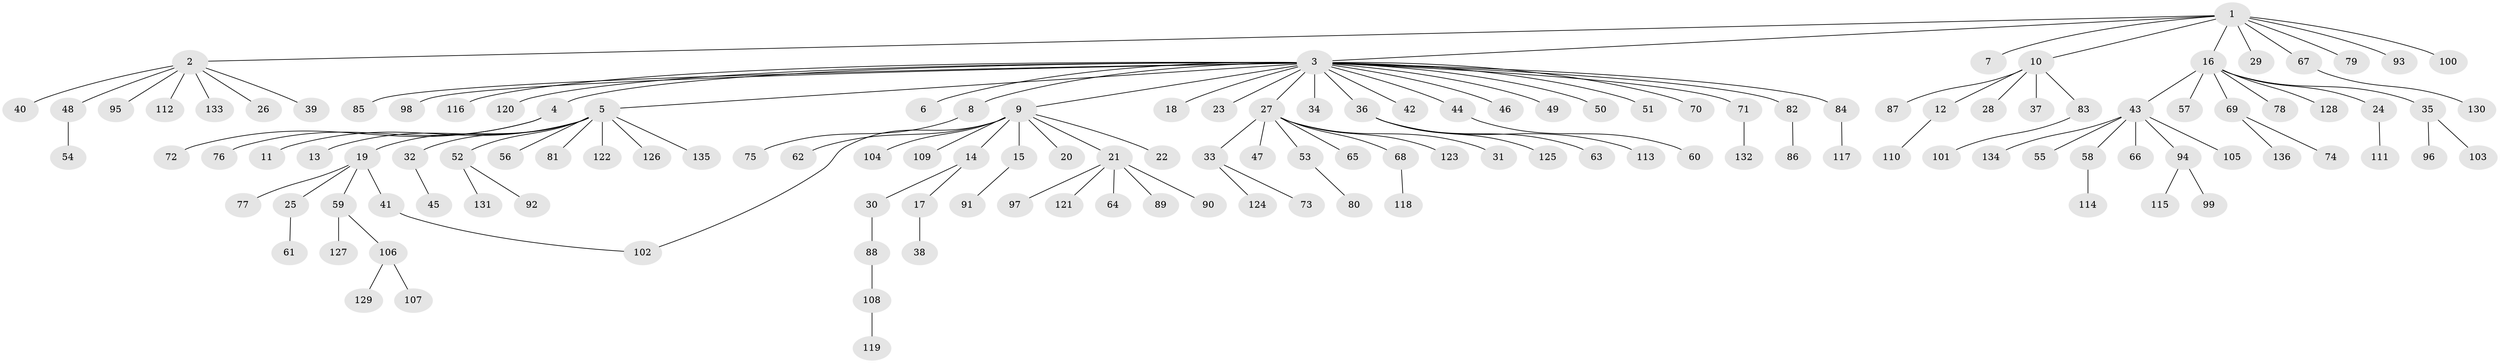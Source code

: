// coarse degree distribution, {9: 0.018518518518518517, 8: 0.027777777777777776, 24: 0.009259259259259259, 3: 0.027777777777777776, 12: 0.009259259259259259, 1: 0.7407407407407407, 6: 0.018518518518518517, 2: 0.12962962962962962, 4: 0.009259259259259259, 5: 0.009259259259259259}
// Generated by graph-tools (version 1.1) at 2025/51/02/27/25 19:51:56]
// undirected, 136 vertices, 136 edges
graph export_dot {
graph [start="1"]
  node [color=gray90,style=filled];
  1;
  2;
  3;
  4;
  5;
  6;
  7;
  8;
  9;
  10;
  11;
  12;
  13;
  14;
  15;
  16;
  17;
  18;
  19;
  20;
  21;
  22;
  23;
  24;
  25;
  26;
  27;
  28;
  29;
  30;
  31;
  32;
  33;
  34;
  35;
  36;
  37;
  38;
  39;
  40;
  41;
  42;
  43;
  44;
  45;
  46;
  47;
  48;
  49;
  50;
  51;
  52;
  53;
  54;
  55;
  56;
  57;
  58;
  59;
  60;
  61;
  62;
  63;
  64;
  65;
  66;
  67;
  68;
  69;
  70;
  71;
  72;
  73;
  74;
  75;
  76;
  77;
  78;
  79;
  80;
  81;
  82;
  83;
  84;
  85;
  86;
  87;
  88;
  89;
  90;
  91;
  92;
  93;
  94;
  95;
  96;
  97;
  98;
  99;
  100;
  101;
  102;
  103;
  104;
  105;
  106;
  107;
  108;
  109;
  110;
  111;
  112;
  113;
  114;
  115;
  116;
  117;
  118;
  119;
  120;
  121;
  122;
  123;
  124;
  125;
  126;
  127;
  128;
  129;
  130;
  131;
  132;
  133;
  134;
  135;
  136;
  1 -- 2;
  1 -- 3;
  1 -- 7;
  1 -- 10;
  1 -- 16;
  1 -- 29;
  1 -- 67;
  1 -- 79;
  1 -- 93;
  1 -- 100;
  2 -- 26;
  2 -- 39;
  2 -- 40;
  2 -- 48;
  2 -- 95;
  2 -- 112;
  2 -- 133;
  3 -- 4;
  3 -- 5;
  3 -- 6;
  3 -- 8;
  3 -- 9;
  3 -- 18;
  3 -- 23;
  3 -- 27;
  3 -- 34;
  3 -- 36;
  3 -- 42;
  3 -- 44;
  3 -- 46;
  3 -- 49;
  3 -- 50;
  3 -- 51;
  3 -- 70;
  3 -- 71;
  3 -- 82;
  3 -- 84;
  3 -- 85;
  3 -- 98;
  3 -- 116;
  3 -- 120;
  4 -- 72;
  4 -- 76;
  5 -- 11;
  5 -- 13;
  5 -- 19;
  5 -- 32;
  5 -- 52;
  5 -- 56;
  5 -- 81;
  5 -- 122;
  5 -- 126;
  5 -- 135;
  8 -- 75;
  9 -- 14;
  9 -- 15;
  9 -- 20;
  9 -- 21;
  9 -- 22;
  9 -- 62;
  9 -- 102;
  9 -- 104;
  9 -- 109;
  10 -- 12;
  10 -- 28;
  10 -- 37;
  10 -- 83;
  10 -- 87;
  12 -- 110;
  14 -- 17;
  14 -- 30;
  15 -- 91;
  16 -- 24;
  16 -- 35;
  16 -- 43;
  16 -- 57;
  16 -- 69;
  16 -- 78;
  16 -- 128;
  17 -- 38;
  19 -- 25;
  19 -- 41;
  19 -- 59;
  19 -- 77;
  21 -- 64;
  21 -- 89;
  21 -- 90;
  21 -- 97;
  21 -- 121;
  24 -- 111;
  25 -- 61;
  27 -- 31;
  27 -- 33;
  27 -- 47;
  27 -- 53;
  27 -- 65;
  27 -- 68;
  27 -- 123;
  30 -- 88;
  32 -- 45;
  33 -- 73;
  33 -- 124;
  35 -- 96;
  35 -- 103;
  36 -- 63;
  36 -- 113;
  36 -- 125;
  41 -- 102;
  43 -- 55;
  43 -- 58;
  43 -- 66;
  43 -- 94;
  43 -- 105;
  43 -- 134;
  44 -- 60;
  48 -- 54;
  52 -- 92;
  52 -- 131;
  53 -- 80;
  58 -- 114;
  59 -- 106;
  59 -- 127;
  67 -- 130;
  68 -- 118;
  69 -- 74;
  69 -- 136;
  71 -- 132;
  82 -- 86;
  83 -- 101;
  84 -- 117;
  88 -- 108;
  94 -- 99;
  94 -- 115;
  106 -- 107;
  106 -- 129;
  108 -- 119;
}
